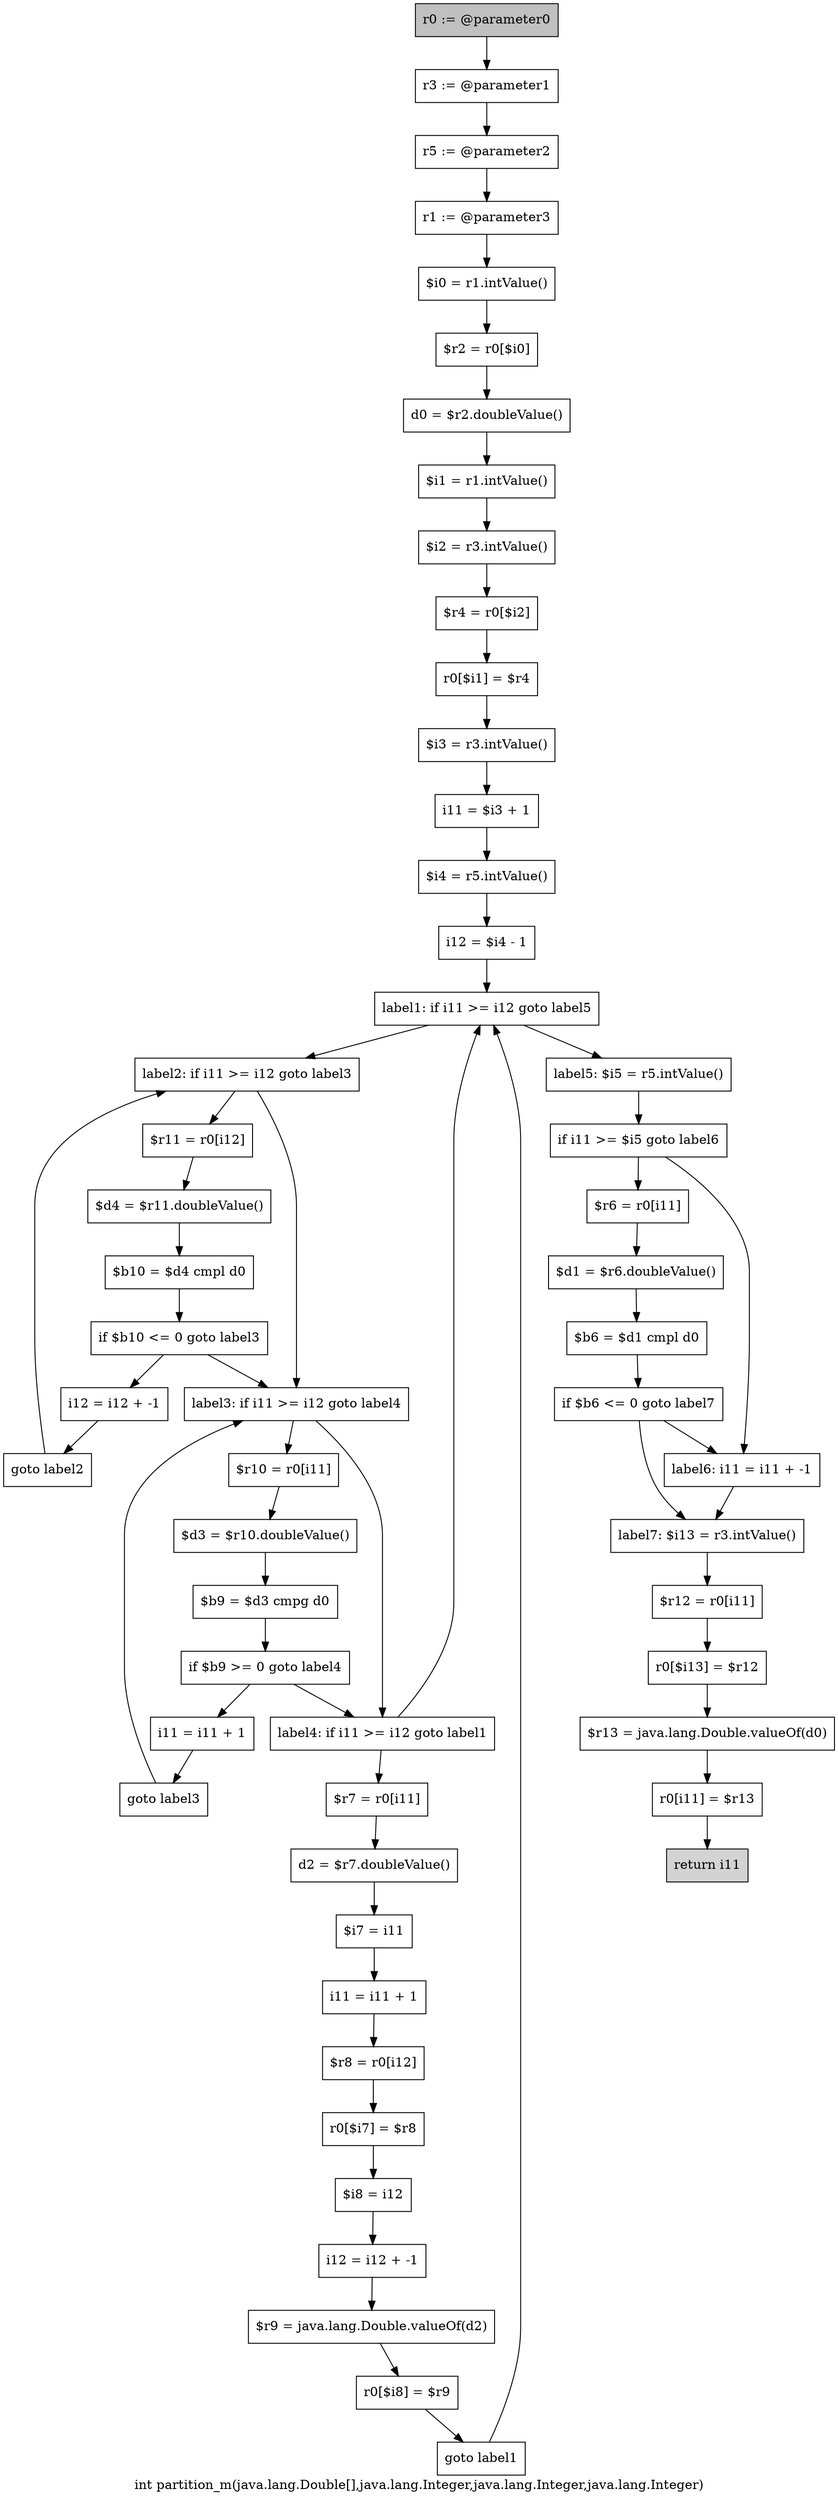 digraph "int partition_m(java.lang.Double[],java.lang.Integer,java.lang.Integer,java.lang.Integer)" {
    label="int partition_m(java.lang.Double[],java.lang.Integer,java.lang.Integer,java.lang.Integer)";
    node [shape=box];
    "0" [style=filled,fillcolor=gray,label="r0 := @parameter0",];
    "1" [label="r3 := @parameter1",];
    "0"->"1";
    "2" [label="r5 := @parameter2",];
    "1"->"2";
    "3" [label="r1 := @parameter3",];
    "2"->"3";
    "4" [label="$i0 = r1.intValue()",];
    "3"->"4";
    "5" [label="$r2 = r0[$i0]",];
    "4"->"5";
    "6" [label="d0 = $r2.doubleValue()",];
    "5"->"6";
    "7" [label="$i1 = r1.intValue()",];
    "6"->"7";
    "8" [label="$i2 = r3.intValue()",];
    "7"->"8";
    "9" [label="$r4 = r0[$i2]",];
    "8"->"9";
    "10" [label="r0[$i1] = $r4",];
    "9"->"10";
    "11" [label="$i3 = r3.intValue()",];
    "10"->"11";
    "12" [label="i11 = $i3 + 1",];
    "11"->"12";
    "13" [label="$i4 = r5.intValue()",];
    "12"->"13";
    "14" [label="i12 = $i4 - 1",];
    "13"->"14";
    "15" [label="label1: if i11 >= i12 goto label5",];
    "14"->"15";
    "16" [label="label2: if i11 >= i12 goto label3",];
    "15"->"16";
    "42" [label="label5: $i5 = r5.intValue()",];
    "15"->"42";
    "17" [label="$r11 = r0[i12]",];
    "16"->"17";
    "23" [label="label3: if i11 >= i12 goto label4",];
    "16"->"23";
    "18" [label="$d4 = $r11.doubleValue()",];
    "17"->"18";
    "19" [label="$b10 = $d4 cmpl d0",];
    "18"->"19";
    "20" [label="if $b10 <= 0 goto label3",];
    "19"->"20";
    "21" [label="i12 = i12 + -1",];
    "20"->"21";
    "20"->"23";
    "22" [label="goto label2",];
    "21"->"22";
    "22"->"16";
    "24" [label="$r10 = r0[i11]",];
    "23"->"24";
    "30" [label="label4: if i11 >= i12 goto label1",];
    "23"->"30";
    "25" [label="$d3 = $r10.doubleValue()",];
    "24"->"25";
    "26" [label="$b9 = $d3 cmpg d0",];
    "25"->"26";
    "27" [label="if $b9 >= 0 goto label4",];
    "26"->"27";
    "28" [label="i11 = i11 + 1",];
    "27"->"28";
    "27"->"30";
    "29" [label="goto label3",];
    "28"->"29";
    "29"->"23";
    "30"->"15";
    "31" [label="$r7 = r0[i11]",];
    "30"->"31";
    "32" [label="d2 = $r7.doubleValue()",];
    "31"->"32";
    "33" [label="$i7 = i11",];
    "32"->"33";
    "34" [label="i11 = i11 + 1",];
    "33"->"34";
    "35" [label="$r8 = r0[i12]",];
    "34"->"35";
    "36" [label="r0[$i7] = $r8",];
    "35"->"36";
    "37" [label="$i8 = i12",];
    "36"->"37";
    "38" [label="i12 = i12 + -1",];
    "37"->"38";
    "39" [label="$r9 = java.lang.Double.valueOf(d2)",];
    "38"->"39";
    "40" [label="r0[$i8] = $r9",];
    "39"->"40";
    "41" [label="goto label1",];
    "40"->"41";
    "41"->"15";
    "43" [label="if i11 >= $i5 goto label6",];
    "42"->"43";
    "44" [label="$r6 = r0[i11]",];
    "43"->"44";
    "48" [label="label6: i11 = i11 + -1",];
    "43"->"48";
    "45" [label="$d1 = $r6.doubleValue()",];
    "44"->"45";
    "46" [label="$b6 = $d1 cmpl d0",];
    "45"->"46";
    "47" [label="if $b6 <= 0 goto label7",];
    "46"->"47";
    "47"->"48";
    "49" [label="label7: $i13 = r3.intValue()",];
    "47"->"49";
    "48"->"49";
    "50" [label="$r12 = r0[i11]",];
    "49"->"50";
    "51" [label="r0[$i13] = $r12",];
    "50"->"51";
    "52" [label="$r13 = java.lang.Double.valueOf(d0)",];
    "51"->"52";
    "53" [label="r0[i11] = $r13",];
    "52"->"53";
    "54" [style=filled,fillcolor=lightgray,label="return i11",];
    "53"->"54";
}
